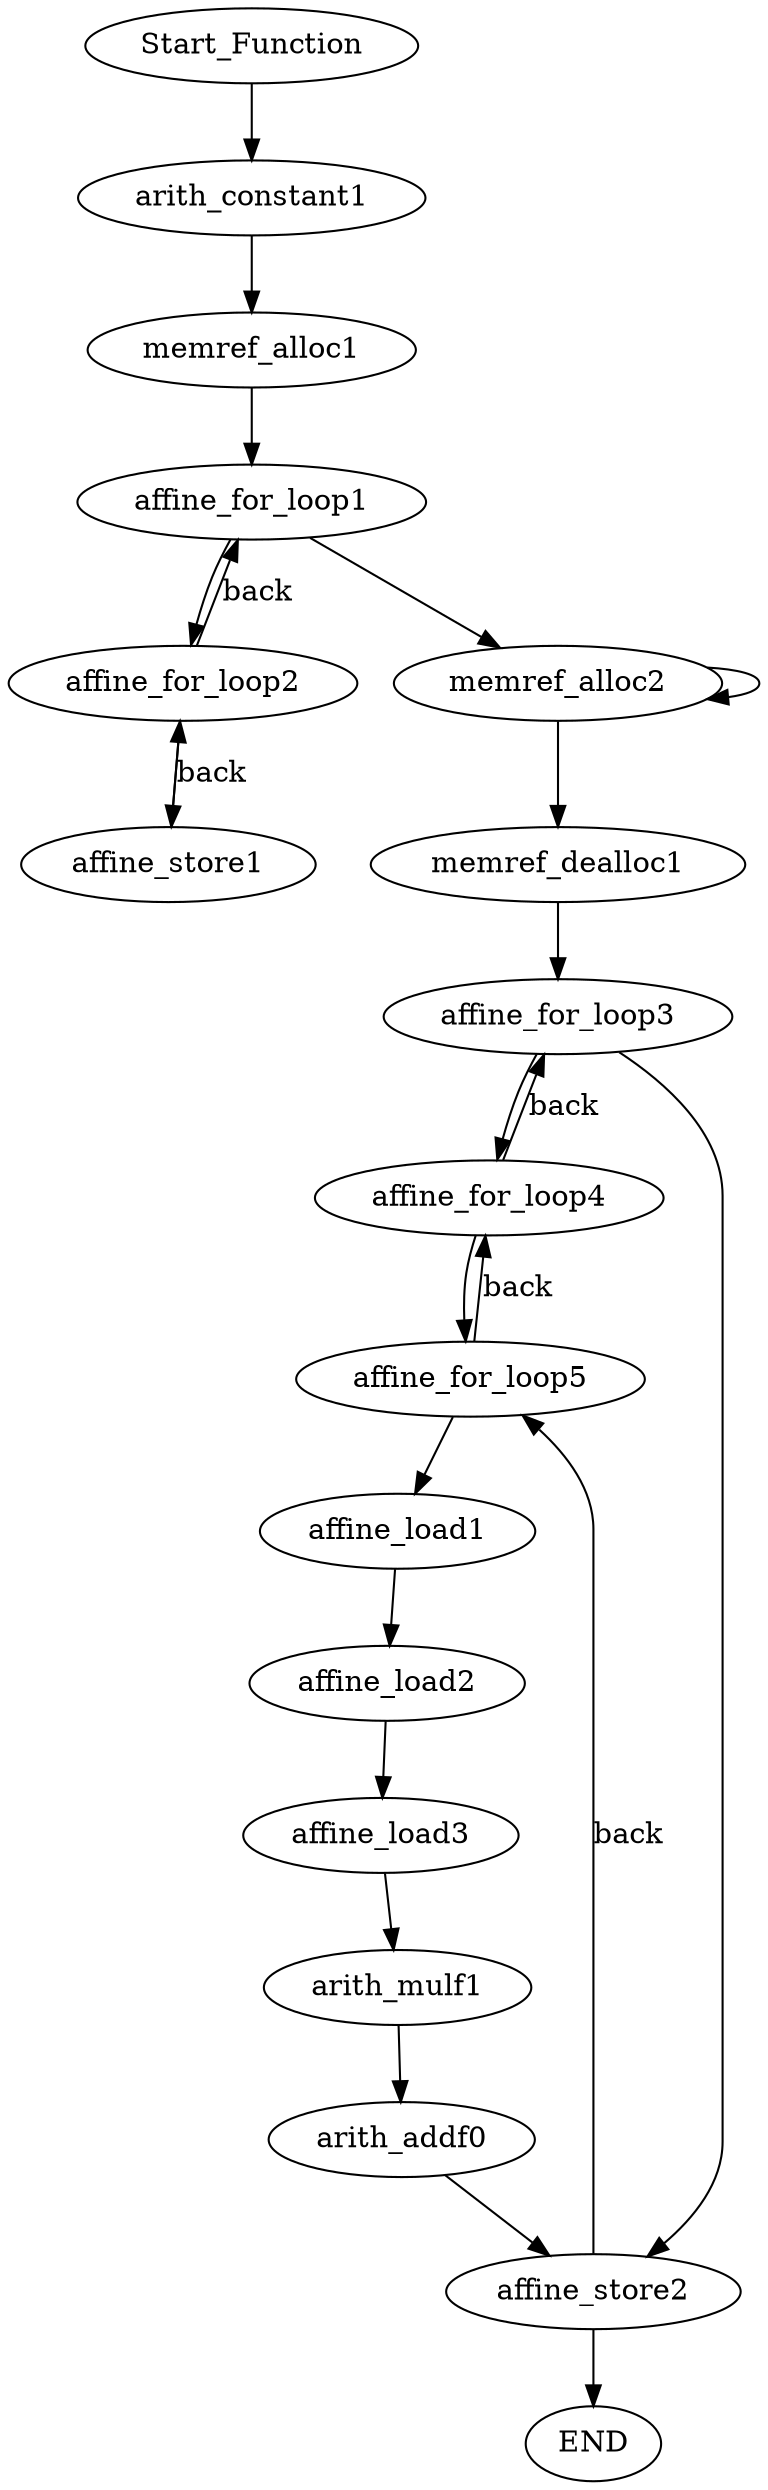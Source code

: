 digraph GEMM{
Start_Function
arith_constant1
memref_alloc1
affine_for_loop1
affine_for_loop2
affine_store1
memref_alloc2
memref_dealloc1
affine_for_loop3
affine_for_loop4
affine_for_loop5
affine_load1
affine_load2
affine_load3
arith_mulf1
arith_addf0
affine_store2
END
Start_Function -> arith_constant1;
arith_constant1 -> memref_alloc1;
memref_alloc1 -> affine_for_loop1;
affine_for_loop1 -> affine_for_loop2;
affine_for_loop2 -> affine_store1;
affine_store1 -> affine_for_loop2 [label="back"];
affine_for_loop2 -> affine_for_loop1 [label="back"];
affine_for_loop1 -> memref_alloc2;
memref_alloc2 -> memref_alloc2;
memref_alloc2 -> memref_dealloc1;
memref_dealloc1 -> affine_for_loop3;
affine_for_loop3 -> affine_for_loop4;
affine_for_loop4 -> affine_for_loop5;
affine_for_loop5 -> affine_load1;
affine_load1 -> affine_load2;
affine_load2 -> affine_load3;
affine_load3 -> arith_mulf1;
arith_mulf1 -> arith_addf0;
arith_addf0 -> affine_store2;
affine_store2 -> affine_for_loop5 [label="back"];
affine_for_loop5 -> affine_for_loop4 [label="back"];
affine_for_loop4 -> affine_for_loop3 [label="back"];
affine_for_loop3 -> affine_store2;
affine_store2 -> END;
}

